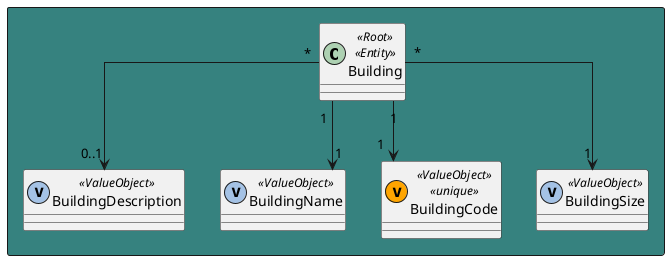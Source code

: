 @startuml

skinparam linetype ortho


rectangle #36827F{
class Building  << Root >> << Entity >>
class BuildingDescription  << (v,#A4C2E5) ValueObject >>
class BuildingName  << (v,#A4C2E5) ValueObject >>
class BuildingCode  << (v,orange) ValueObject >> << unique >>
class BuildingSize  << (v,#A4C2E5) ValueObject >>
}

Building "*"-->"0..1" BuildingDescription
Building "1"-->"1" BuildingName
Building "*"-->"1" BuildingSize
Building "1"-->"1" BuildingCode

@enduml
